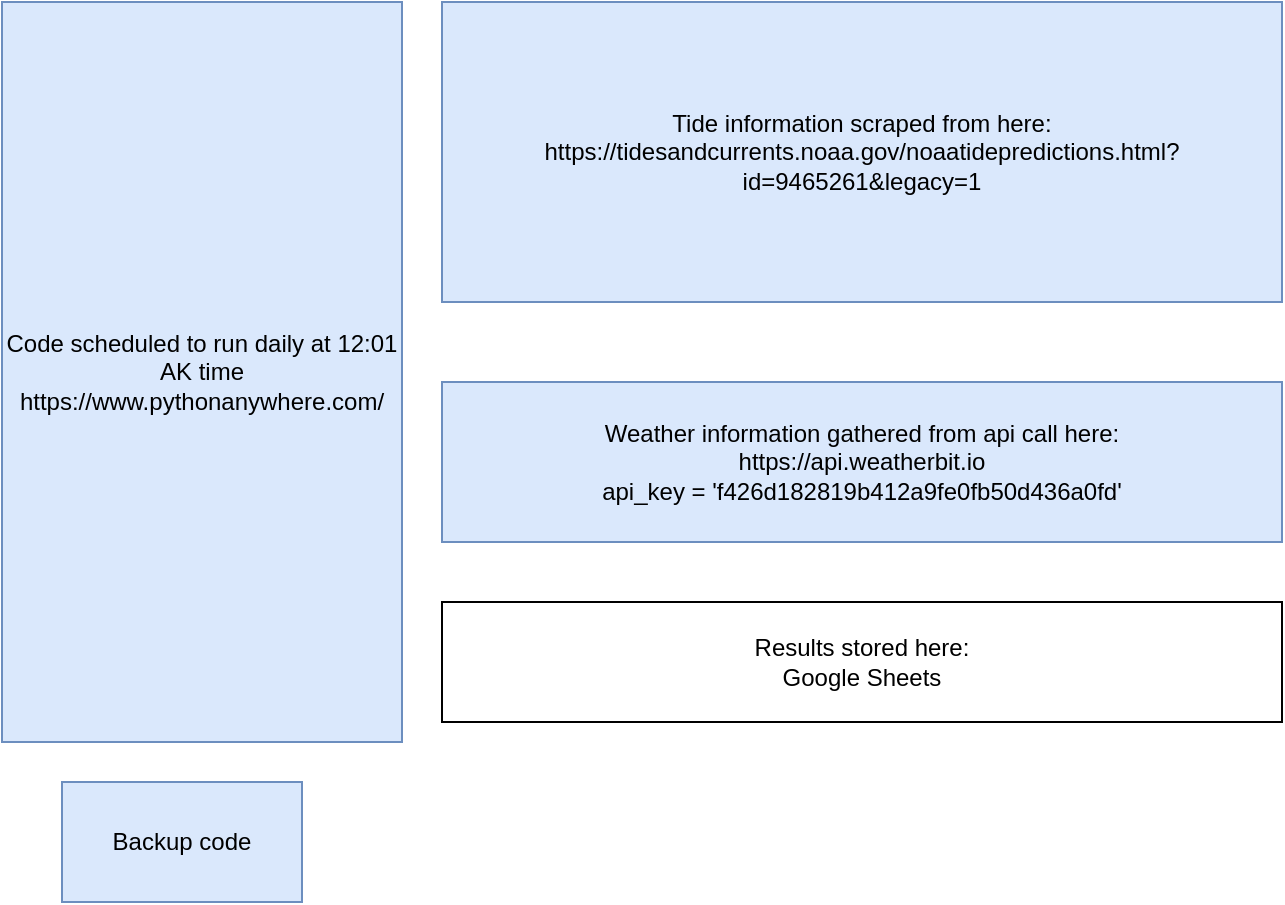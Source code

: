 <mxfile version="21.6.5" type="github">
  <diagram name="Page-1" id="XiET4_LCxF__4rI366Q-">
    <mxGraphModel dx="1050" dy="542" grid="1" gridSize="10" guides="1" tooltips="1" connect="1" arrows="1" fold="1" page="1" pageScale="1" pageWidth="850" pageHeight="1100" math="0" shadow="0">
      <root>
        <mxCell id="0" />
        <mxCell id="1" parent="0" />
        <UserObject label="Tide information scraped from here:&lt;br&gt;https://tidesandcurrents.noaa.gov/noaatidepredictions.html?id=9465261&amp;amp;legacy=1" link="https://tidesandcurrents.noaa.gov/noaatidepredictions.html?id=9465261&amp;legacy=1" id="FKk4y6Cx84PHiJMstI98-1">
          <mxCell style="rounded=0;whiteSpace=wrap;html=1;fillColor=#dae8fc;strokeColor=#6c8ebf;" vertex="1" parent="1">
            <mxGeometry x="290" y="20" width="420" height="150" as="geometry" />
          </mxCell>
        </UserObject>
        <UserObject label="Weather information gathered from api call here:&lt;br&gt;https://api.weatherbit.io&lt;br&gt;api_key = &#39;f426d182819b412a9fe0fb50d436a0fd&#39;" link="https://www.weatherbit.io/account/dashboard" id="FKk4y6Cx84PHiJMstI98-2">
          <mxCell style="rounded=0;whiteSpace=wrap;html=1;fillColor=#dae8fc;strokeColor=#6c8ebf;" vertex="1" parent="1">
            <mxGeometry x="290" y="210" width="420" height="80" as="geometry" />
          </mxCell>
        </UserObject>
        <UserObject label="Code scheduled to run daily at 12:01 AK time&lt;br&gt;https://www.pythonanywhere.com/" link="https://www.pythonanywhere.com/user/TideAlert/files/home" id="FKk4y6Cx84PHiJMstI98-3">
          <mxCell style="rounded=0;whiteSpace=wrap;html=1;fillColor=#dae8fc;strokeColor=#6c8ebf;" vertex="1" parent="1">
            <mxGeometry x="70" y="20" width="200" height="370" as="geometry" />
          </mxCell>
        </UserObject>
        <mxCell id="FKk4y6Cx84PHiJMstI98-4" value="Results stored here:&lt;br&gt;Google Sheets" style="rounded=0;whiteSpace=wrap;html=1;" vertex="1" parent="1">
          <mxGeometry x="290" y="320" width="420" height="60" as="geometry" />
        </mxCell>
        <UserObject label="Backup code" link="https://github.com/usernamesareusless/C-Tide-Tracker/blob/main/Tide%20Tracker%20Python" id="FKk4y6Cx84PHiJMstI98-5">
          <mxCell style="rounded=0;whiteSpace=wrap;html=1;fillColor=#dae8fc;strokeColor=#6c8ebf;" vertex="1" parent="1">
            <mxGeometry x="100" y="410" width="120" height="60" as="geometry" />
          </mxCell>
        </UserObject>
      </root>
    </mxGraphModel>
  </diagram>
</mxfile>
